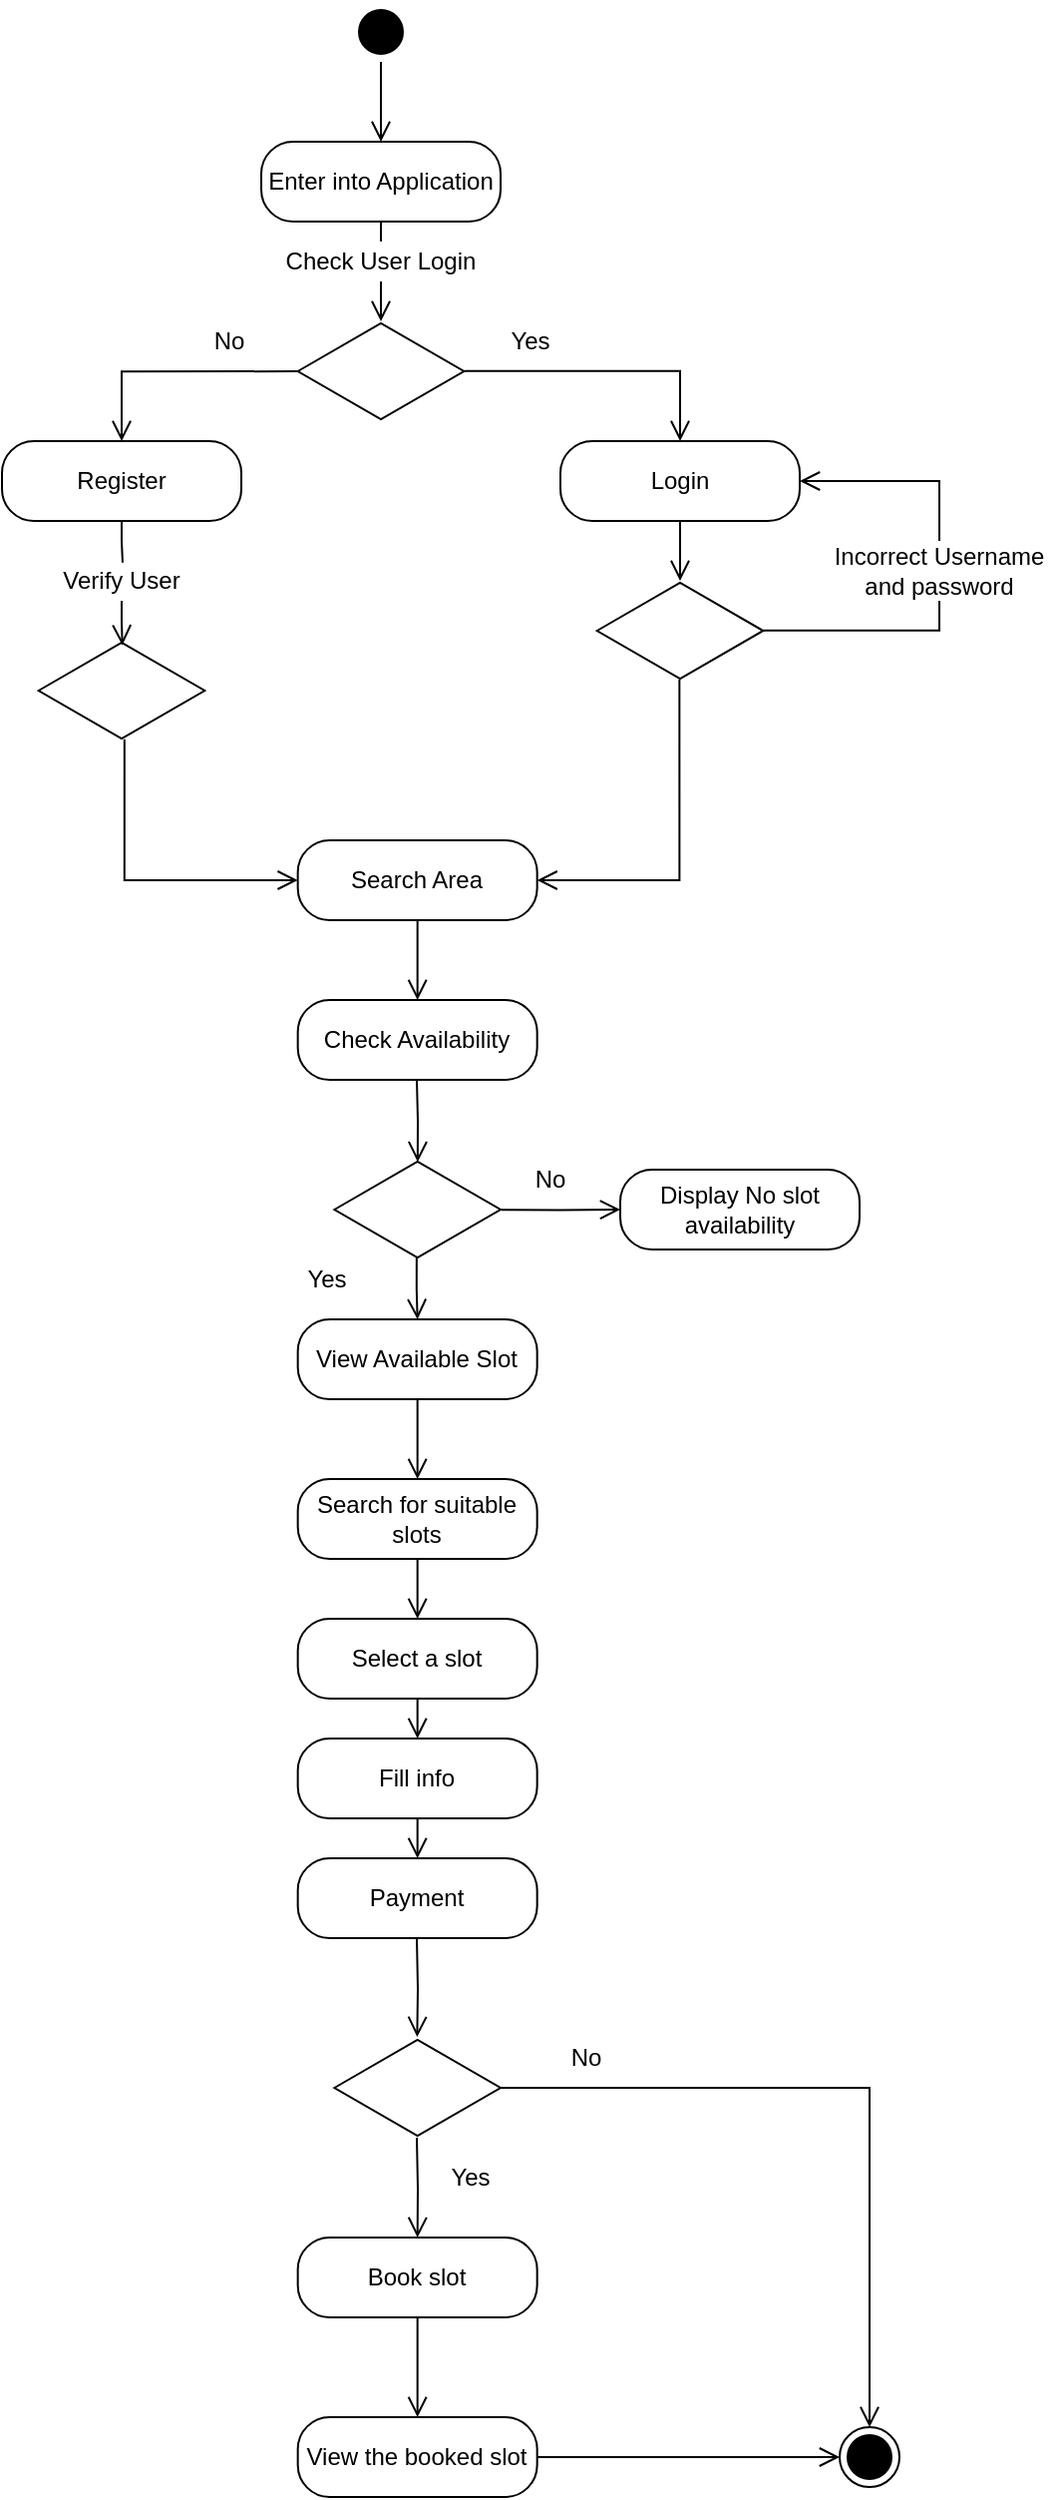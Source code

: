 <mxfile version="20.4.0" type="github">
  <diagram id="uE0wd6fe6isfQXGbURvr" name="Page-1">
    <mxGraphModel dx="520" dy="701" grid="1" gridSize="10" guides="1" tooltips="1" connect="1" arrows="1" fold="1" page="1" pageScale="1" pageWidth="3300" pageHeight="4681" math="0" shadow="0">
      <root>
        <mxCell id="0" />
        <mxCell id="1" parent="0" />
        <mxCell id="hHvPGeBcFVmDRbDqNKZQ-60" value="" style="edgeStyle=orthogonalEdgeStyle;html=1;verticalAlign=bottom;endArrow=open;endSize=8;strokeColor=#000000;rounded=0;entryX=1;entryY=0.5;entryDx=0;entryDy=0;exitX=0.998;exitY=0.497;exitDx=0;exitDy=0;exitPerimeter=0;" edge="1" parent="1" source="hHvPGeBcFVmDRbDqNKZQ-58" target="hHvPGeBcFVmDRbDqNKZQ-13">
          <mxGeometry relative="1" as="geometry">
            <mxPoint x="538.33" y="520" as="targetPoint" />
            <mxPoint x="609.672" y="419.5" as="sourcePoint" />
            <Array as="points">
              <mxPoint x="720" y="375" />
              <mxPoint x="720" y="300" />
            </Array>
          </mxGeometry>
        </mxCell>
        <mxCell id="hHvPGeBcFVmDRbDqNKZQ-1" value="" style="ellipse;html=1;shape=startState;fillColor=#000000;" vertex="1" parent="1">
          <mxGeometry x="425" y="60" width="30" height="30" as="geometry" />
        </mxCell>
        <mxCell id="hHvPGeBcFVmDRbDqNKZQ-2" value="" style="edgeStyle=orthogonalEdgeStyle;html=1;verticalAlign=bottom;endArrow=open;endSize=8;strokeColor=#000000;rounded=0;exitX=0.5;exitY=1;exitDx=0;exitDy=0;" edge="1" source="hHvPGeBcFVmDRbDqNKZQ-1" parent="1">
          <mxGeometry relative="1" as="geometry">
            <mxPoint x="440" y="130" as="targetPoint" />
          </mxGeometry>
        </mxCell>
        <mxCell id="hHvPGeBcFVmDRbDqNKZQ-3" value="Enter into Application" style="rounded=1;whiteSpace=wrap;html=1;arcSize=40;" vertex="1" parent="1">
          <mxGeometry x="380" y="130" width="120" height="40" as="geometry" />
        </mxCell>
        <mxCell id="hHvPGeBcFVmDRbDqNKZQ-4" value="" style="edgeStyle=orthogonalEdgeStyle;html=1;verticalAlign=bottom;endArrow=open;endSize=8;strokeColor=#000000;rounded=0;" edge="1" source="hHvPGeBcFVmDRbDqNKZQ-3" parent="1">
          <mxGeometry relative="1" as="geometry">
            <mxPoint x="440" y="220" as="targetPoint" />
          </mxGeometry>
        </mxCell>
        <mxCell id="hHvPGeBcFVmDRbDqNKZQ-9" value="" style="html=1;whiteSpace=wrap;aspect=fixed;shape=isoRectangle;" vertex="1" parent="1">
          <mxGeometry x="398.33" y="220" width="83.33" height="50" as="geometry" />
        </mxCell>
        <mxCell id="hHvPGeBcFVmDRbDqNKZQ-10" value="Register" style="rounded=1;whiteSpace=wrap;html=1;arcSize=40;" vertex="1" parent="1">
          <mxGeometry x="250" y="280" width="120" height="40" as="geometry" />
        </mxCell>
        <mxCell id="hHvPGeBcFVmDRbDqNKZQ-11" value="" style="edgeStyle=orthogonalEdgeStyle;html=1;verticalAlign=bottom;endArrow=open;endSize=8;strokeColor=#000000;rounded=0;entryX=0.5;entryY=0;entryDx=0;entryDy=0;exitX=-0.003;exitY=0.501;exitDx=0;exitDy=0;exitPerimeter=0;" edge="1" parent="1" source="hHvPGeBcFVmDRbDqNKZQ-9" target="hHvPGeBcFVmDRbDqNKZQ-10">
          <mxGeometry relative="1" as="geometry">
            <mxPoint x="450" y="230" as="targetPoint" />
            <mxPoint x="450" y="180" as="sourcePoint" />
          </mxGeometry>
        </mxCell>
        <mxCell id="hHvPGeBcFVmDRbDqNKZQ-13" value="Login" style="rounded=1;whiteSpace=wrap;html=1;arcSize=40;" vertex="1" parent="1">
          <mxGeometry x="530" y="280" width="120" height="40" as="geometry" />
        </mxCell>
        <mxCell id="hHvPGeBcFVmDRbDqNKZQ-14" value="" style="edgeStyle=orthogonalEdgeStyle;html=1;verticalAlign=bottom;endArrow=open;endSize=8;strokeColor=#000000;rounded=0;entryX=0.5;entryY=0;entryDx=0;entryDy=0;exitX=1.003;exitY=0.498;exitDx=0;exitDy=0;exitPerimeter=0;" edge="1" parent="1" source="hHvPGeBcFVmDRbDqNKZQ-9" target="hHvPGeBcFVmDRbDqNKZQ-13">
          <mxGeometry relative="1" as="geometry">
            <mxPoint x="450" y="230" as="targetPoint" />
            <mxPoint x="450" y="180" as="sourcePoint" />
          </mxGeometry>
        </mxCell>
        <mxCell id="hHvPGeBcFVmDRbDqNKZQ-16" value="" style="html=1;whiteSpace=wrap;aspect=fixed;shape=isoRectangle;" vertex="1" parent="1">
          <mxGeometry x="268.33" y="380" width="83.33" height="50" as="geometry" />
        </mxCell>
        <mxCell id="hHvPGeBcFVmDRbDqNKZQ-17" value="" style="edgeStyle=orthogonalEdgeStyle;html=1;verticalAlign=bottom;endArrow=open;endSize=8;strokeColor=#000000;rounded=0;exitX=0.5;exitY=1;exitDx=0;exitDy=0;entryX=0.504;entryY=0.045;entryDx=0;entryDy=0;entryPerimeter=0;startArrow=none;" edge="1" parent="1" source="hHvPGeBcFVmDRbDqNKZQ-19" target="hHvPGeBcFVmDRbDqNKZQ-16">
          <mxGeometry relative="1" as="geometry">
            <mxPoint x="450" y="230" as="targetPoint" />
            <mxPoint x="450" y="180" as="sourcePoint" />
          </mxGeometry>
        </mxCell>
        <mxCell id="hHvPGeBcFVmDRbDqNKZQ-19" value="Verify User" style="rounded=0;whiteSpace=wrap;html=1;fontColor=#000000;fillColor=#FFFFFF;strokeColor=none;" vertex="1" parent="1">
          <mxGeometry x="250" y="340" width="120" height="20" as="geometry" />
        </mxCell>
        <mxCell id="hHvPGeBcFVmDRbDqNKZQ-20" value="" style="edgeStyle=orthogonalEdgeStyle;html=1;verticalAlign=bottom;endArrow=none;endSize=8;strokeColor=#000000;rounded=0;exitX=0.5;exitY=1;exitDx=0;exitDy=0;entryX=0.504;entryY=0.045;entryDx=0;entryDy=0;entryPerimeter=0;" edge="1" parent="1" source="hHvPGeBcFVmDRbDqNKZQ-10" target="hHvPGeBcFVmDRbDqNKZQ-19">
          <mxGeometry relative="1" as="geometry">
            <mxPoint x="310.328" y="382.25" as="targetPoint" />
            <mxPoint x="310" y="320" as="sourcePoint" />
          </mxGeometry>
        </mxCell>
        <mxCell id="hHvPGeBcFVmDRbDqNKZQ-21" value="Check User Login" style="rounded=0;whiteSpace=wrap;html=1;fontColor=#000000;fillColor=#FFFFFF;strokeColor=none;" vertex="1" parent="1">
          <mxGeometry x="380" y="180" width="120" height="20" as="geometry" />
        </mxCell>
        <mxCell id="hHvPGeBcFVmDRbDqNKZQ-22" value="Yes" style="rounded=0;whiteSpace=wrap;html=1;fontColor=#000000;fillColor=#FFFFFF;strokeColor=none;" vertex="1" parent="1">
          <mxGeometry x="490" y="220" width="50" height="20" as="geometry" />
        </mxCell>
        <mxCell id="hHvPGeBcFVmDRbDqNKZQ-23" value="No" style="rounded=0;whiteSpace=wrap;html=1;fontColor=#000000;fillColor=#FFFFFF;strokeColor=none;" vertex="1" parent="1">
          <mxGeometry x="340" y="220" width="48.33" height="20" as="geometry" />
        </mxCell>
        <mxCell id="hHvPGeBcFVmDRbDqNKZQ-24" value="Search Area" style="rounded=1;whiteSpace=wrap;html=1;arcSize=40;" vertex="1" parent="1">
          <mxGeometry x="398.33" y="480" width="120" height="40" as="geometry" />
        </mxCell>
        <mxCell id="hHvPGeBcFVmDRbDqNKZQ-25" value="" style="edgeStyle=orthogonalEdgeStyle;html=1;verticalAlign=bottom;endArrow=open;endSize=8;strokeColor=#000000;rounded=0;entryX=0;entryY=0.5;entryDx=0;entryDy=0;exitX=0.517;exitY=0.987;exitDx=0;exitDy=0;exitPerimeter=0;" edge="1" parent="1" source="hHvPGeBcFVmDRbDqNKZQ-16" target="hHvPGeBcFVmDRbDqNKZQ-24">
          <mxGeometry relative="1" as="geometry">
            <mxPoint x="600" y="290" as="targetPoint" />
            <mxPoint x="491.91" y="254.9" as="sourcePoint" />
          </mxGeometry>
        </mxCell>
        <mxCell id="hHvPGeBcFVmDRbDqNKZQ-26" value="" style="edgeStyle=orthogonalEdgeStyle;html=1;verticalAlign=bottom;endArrow=open;endSize=8;strokeColor=#000000;rounded=0;entryX=1;entryY=0.5;entryDx=0;entryDy=0;exitX=0.496;exitY=0.99;exitDx=0;exitDy=0;exitPerimeter=0;" edge="1" parent="1" source="hHvPGeBcFVmDRbDqNKZQ-58" target="hHvPGeBcFVmDRbDqNKZQ-24">
          <mxGeometry relative="1" as="geometry">
            <mxPoint x="610" y="300" as="targetPoint" />
            <mxPoint x="590" y="400" as="sourcePoint" />
          </mxGeometry>
        </mxCell>
        <mxCell id="hHvPGeBcFVmDRbDqNKZQ-27" value="Check Availability" style="rounded=1;whiteSpace=wrap;html=1;arcSize=40;" vertex="1" parent="1">
          <mxGeometry x="398.33" y="560" width="120" height="40" as="geometry" />
        </mxCell>
        <mxCell id="hHvPGeBcFVmDRbDqNKZQ-28" value="" style="edgeStyle=orthogonalEdgeStyle;html=1;verticalAlign=bottom;endArrow=open;endSize=8;strokeColor=#000000;rounded=0;entryX=0.5;entryY=0;entryDx=0;entryDy=0;exitX=0.5;exitY=1;exitDx=0;exitDy=0;" edge="1" parent="1" source="hHvPGeBcFVmDRbDqNKZQ-24" target="hHvPGeBcFVmDRbDqNKZQ-27">
          <mxGeometry relative="1" as="geometry">
            <mxPoint x="528.33" y="510" as="targetPoint" />
            <mxPoint x="600" y="330" as="sourcePoint" />
          </mxGeometry>
        </mxCell>
        <mxCell id="hHvPGeBcFVmDRbDqNKZQ-29" value="" style="html=1;whiteSpace=wrap;aspect=fixed;shape=isoRectangle;" vertex="1" parent="1">
          <mxGeometry x="416.67" y="640" width="83.33" height="50" as="geometry" />
        </mxCell>
        <mxCell id="hHvPGeBcFVmDRbDqNKZQ-30" value="" style="edgeStyle=orthogonalEdgeStyle;html=1;verticalAlign=bottom;endArrow=open;endSize=8;strokeColor=#000000;rounded=0;entryX=0.501;entryY=0.022;entryDx=0;entryDy=0;entryPerimeter=0;" edge="1" parent="1" target="hHvPGeBcFVmDRbDqNKZQ-29">
          <mxGeometry relative="1" as="geometry">
            <mxPoint x="468.33" y="570" as="targetPoint" />
            <mxPoint x="458" y="600" as="sourcePoint" />
          </mxGeometry>
        </mxCell>
        <mxCell id="hHvPGeBcFVmDRbDqNKZQ-32" value="View Available Slot" style="rounded=1;whiteSpace=wrap;html=1;arcSize=40;" vertex="1" parent="1">
          <mxGeometry x="398.33" y="720" width="120" height="40" as="geometry" />
        </mxCell>
        <mxCell id="hHvPGeBcFVmDRbDqNKZQ-33" value="" style="edgeStyle=orthogonalEdgeStyle;html=1;verticalAlign=bottom;endArrow=open;endSize=8;strokeColor=#000000;rounded=0;entryX=0.5;entryY=0;entryDx=0;entryDy=0;exitX=0.495;exitY=0.971;exitDx=0;exitDy=0;exitPerimeter=0;" edge="1" parent="1" source="hHvPGeBcFVmDRbDqNKZQ-29" target="hHvPGeBcFVmDRbDqNKZQ-32">
          <mxGeometry relative="1" as="geometry">
            <mxPoint x="468.418" y="651.1" as="targetPoint" />
            <mxPoint x="458" y="690" as="sourcePoint" />
          </mxGeometry>
        </mxCell>
        <mxCell id="hHvPGeBcFVmDRbDqNKZQ-34" value="Yes" style="rounded=0;whiteSpace=wrap;html=1;fontColor=#000000;fillColor=#FFFFFF;strokeColor=none;" vertex="1" parent="1">
          <mxGeometry x="388.33" y="690" width="50" height="20" as="geometry" />
        </mxCell>
        <mxCell id="hHvPGeBcFVmDRbDqNKZQ-35" value="Display No slot availability" style="rounded=1;whiteSpace=wrap;html=1;arcSize=40;" vertex="1" parent="1">
          <mxGeometry x="560" y="645" width="120" height="40" as="geometry" />
        </mxCell>
        <mxCell id="hHvPGeBcFVmDRbDqNKZQ-37" value="" style="edgeStyle=orthogonalEdgeStyle;html=1;verticalAlign=bottom;endArrow=open;endSize=8;strokeColor=#000000;rounded=0;entryX=0;entryY=0.5;entryDx=0;entryDy=0;exitX=1.004;exitY=0.503;exitDx=0;exitDy=0;exitPerimeter=0;" edge="1" parent="1" source="hHvPGeBcFVmDRbDqNKZQ-29" target="hHvPGeBcFVmDRbDqNKZQ-35">
          <mxGeometry relative="1" as="geometry">
            <mxPoint x="468.418" y="651.1" as="targetPoint" />
            <mxPoint x="510" y="670" as="sourcePoint" />
          </mxGeometry>
        </mxCell>
        <mxCell id="hHvPGeBcFVmDRbDqNKZQ-38" value="Search for suitable slots" style="rounded=1;whiteSpace=wrap;html=1;arcSize=40;" vertex="1" parent="1">
          <mxGeometry x="398.33" y="800" width="120" height="40" as="geometry" />
        </mxCell>
        <mxCell id="hHvPGeBcFVmDRbDqNKZQ-39" value="" style="edgeStyle=orthogonalEdgeStyle;html=1;verticalAlign=bottom;endArrow=open;endSize=8;strokeColor=#000000;rounded=0;entryX=0.5;entryY=0;entryDx=0;entryDy=0;exitX=0.5;exitY=1;exitDx=0;exitDy=0;" edge="1" parent="1" source="hHvPGeBcFVmDRbDqNKZQ-32" target="hHvPGeBcFVmDRbDqNKZQ-38">
          <mxGeometry relative="1" as="geometry">
            <mxPoint x="468.33" y="730" as="targetPoint" />
            <mxPoint x="467.918" y="698.55" as="sourcePoint" />
          </mxGeometry>
        </mxCell>
        <mxCell id="hHvPGeBcFVmDRbDqNKZQ-40" value="No" style="rounded=0;whiteSpace=wrap;html=1;fontColor=#000000;fillColor=#FFFFFF;strokeColor=none;" vertex="1" parent="1">
          <mxGeometry x="500" y="640" width="50" height="20" as="geometry" />
        </mxCell>
        <mxCell id="hHvPGeBcFVmDRbDqNKZQ-41" value="Select a slot" style="rounded=1;whiteSpace=wrap;html=1;arcSize=40;" vertex="1" parent="1">
          <mxGeometry x="398.33" y="870" width="120" height="40" as="geometry" />
        </mxCell>
        <mxCell id="hHvPGeBcFVmDRbDqNKZQ-42" value="Fill info" style="rounded=1;whiteSpace=wrap;html=1;arcSize=40;" vertex="1" parent="1">
          <mxGeometry x="398.33" y="930" width="120" height="40" as="geometry" />
        </mxCell>
        <mxCell id="hHvPGeBcFVmDRbDqNKZQ-43" value="Payment" style="rounded=1;whiteSpace=wrap;html=1;arcSize=40;" vertex="1" parent="1">
          <mxGeometry x="398.33" y="990" width="120" height="40" as="geometry" />
        </mxCell>
        <mxCell id="hHvPGeBcFVmDRbDqNKZQ-44" value="Book slot" style="rounded=1;whiteSpace=wrap;html=1;arcSize=40;" vertex="1" parent="1">
          <mxGeometry x="398.33" y="1180" width="120" height="40" as="geometry" />
        </mxCell>
        <mxCell id="hHvPGeBcFVmDRbDqNKZQ-45" value="" style="edgeStyle=orthogonalEdgeStyle;html=1;verticalAlign=bottom;endArrow=open;endSize=8;strokeColor=#000000;rounded=0;entryX=0.5;entryY=0;entryDx=0;entryDy=0;exitX=0.5;exitY=1;exitDx=0;exitDy=0;" edge="1" parent="1" source="hHvPGeBcFVmDRbDqNKZQ-38" target="hHvPGeBcFVmDRbDqNKZQ-41">
          <mxGeometry relative="1" as="geometry">
            <mxPoint x="468.33" y="810" as="targetPoint" />
            <mxPoint x="458" y="840" as="sourcePoint" />
          </mxGeometry>
        </mxCell>
        <mxCell id="hHvPGeBcFVmDRbDqNKZQ-46" value="" style="edgeStyle=orthogonalEdgeStyle;html=1;verticalAlign=bottom;endArrow=open;endSize=8;strokeColor=#000000;rounded=0;entryX=0.5;entryY=0;entryDx=0;entryDy=0;exitX=0.5;exitY=1;exitDx=0;exitDy=0;" edge="1" parent="1" source="hHvPGeBcFVmDRbDqNKZQ-41" target="hHvPGeBcFVmDRbDqNKZQ-42">
          <mxGeometry relative="1" as="geometry">
            <mxPoint x="478.33" y="820" as="targetPoint" />
            <mxPoint x="478.33" y="780" as="sourcePoint" />
          </mxGeometry>
        </mxCell>
        <mxCell id="hHvPGeBcFVmDRbDqNKZQ-47" value="" style="edgeStyle=orthogonalEdgeStyle;html=1;verticalAlign=bottom;endArrow=open;endSize=8;strokeColor=#000000;rounded=0;entryX=0.5;entryY=0;entryDx=0;entryDy=0;exitX=0.5;exitY=1;exitDx=0;exitDy=0;" edge="1" parent="1" source="hHvPGeBcFVmDRbDqNKZQ-42" target="hHvPGeBcFVmDRbDqNKZQ-43">
          <mxGeometry relative="1" as="geometry">
            <mxPoint x="488.33" y="830" as="targetPoint" />
            <mxPoint x="488.33" y="790" as="sourcePoint" />
          </mxGeometry>
        </mxCell>
        <mxCell id="hHvPGeBcFVmDRbDqNKZQ-50" value="" style="edgeStyle=orthogonalEdgeStyle;html=1;verticalAlign=bottom;endArrow=open;endSize=8;strokeColor=#000000;rounded=0;exitX=0.5;exitY=1;exitDx=0;exitDy=0;entryX=0.5;entryY=0;entryDx=0;entryDy=0;" edge="1" parent="1" source="hHvPGeBcFVmDRbDqNKZQ-44" target="hHvPGeBcFVmDRbDqNKZQ-61">
          <mxGeometry relative="1" as="geometry">
            <mxPoint x="458" y="1120" as="targetPoint" />
            <mxPoint x="508.33" y="810" as="sourcePoint" />
          </mxGeometry>
        </mxCell>
        <mxCell id="hHvPGeBcFVmDRbDqNKZQ-52" value="Incorrect Username and password" style="whiteSpace=wrap;html=1;strokeColor=none;fillColor=#FFFFFF;" vertex="1" parent="1">
          <mxGeometry x="660" y="330" width="120" height="30" as="geometry" />
        </mxCell>
        <mxCell id="hHvPGeBcFVmDRbDqNKZQ-58" value="" style="html=1;whiteSpace=wrap;aspect=fixed;shape=isoRectangle;" vertex="1" parent="1">
          <mxGeometry x="548.34" y="350" width="83.33" height="50" as="geometry" />
        </mxCell>
        <mxCell id="hHvPGeBcFVmDRbDqNKZQ-59" value="" style="edgeStyle=orthogonalEdgeStyle;html=1;verticalAlign=bottom;endArrow=open;endSize=8;strokeColor=#000000;rounded=0;exitX=0.5;exitY=1;exitDx=0;exitDy=0;" edge="1" parent="1" source="hHvPGeBcFVmDRbDqNKZQ-13">
          <mxGeometry relative="1" as="geometry">
            <mxPoint x="590" y="350" as="targetPoint" />
            <mxPoint x="599.672" y="409.5" as="sourcePoint" />
          </mxGeometry>
        </mxCell>
        <mxCell id="hHvPGeBcFVmDRbDqNKZQ-61" value="View the booked slot" style="rounded=1;whiteSpace=wrap;html=1;arcSize=40;" vertex="1" parent="1">
          <mxGeometry x="398.33" y="1270" width="120" height="40" as="geometry" />
        </mxCell>
        <mxCell id="hHvPGeBcFVmDRbDqNKZQ-62" value="" style="html=1;whiteSpace=wrap;aspect=fixed;shape=isoRectangle;" vertex="1" parent="1">
          <mxGeometry x="416.67" y="1080" width="83.33" height="50" as="geometry" />
        </mxCell>
        <mxCell id="hHvPGeBcFVmDRbDqNKZQ-63" value="" style="edgeStyle=orthogonalEdgeStyle;html=1;verticalAlign=bottom;endArrow=open;endSize=8;strokeColor=#000000;rounded=0;entryX=0.498;entryY=-0.01;entryDx=0;entryDy=0;entryPerimeter=0;" edge="1" parent="1" target="hHvPGeBcFVmDRbDqNKZQ-62">
          <mxGeometry relative="1" as="geometry">
            <mxPoint x="468.33" y="1000" as="targetPoint" />
            <mxPoint x="458" y="1030" as="sourcePoint" />
          </mxGeometry>
        </mxCell>
        <mxCell id="hHvPGeBcFVmDRbDqNKZQ-64" value="" style="edgeStyle=orthogonalEdgeStyle;html=1;verticalAlign=bottom;endArrow=open;endSize=8;strokeColor=#000000;rounded=0;entryX=0.5;entryY=0;entryDx=0;entryDy=0;" edge="1" parent="1" target="hHvPGeBcFVmDRbDqNKZQ-44">
          <mxGeometry relative="1" as="geometry">
            <mxPoint x="478.33" y="1010" as="targetPoint" />
            <mxPoint x="458" y="1130" as="sourcePoint" />
          </mxGeometry>
        </mxCell>
        <mxCell id="hHvPGeBcFVmDRbDqNKZQ-65" value="Yes" style="rounded=0;whiteSpace=wrap;html=1;fontColor=#000000;fillColor=#FFFFFF;strokeColor=none;" vertex="1" parent="1">
          <mxGeometry x="460" y="1140" width="50" height="20" as="geometry" />
        </mxCell>
        <mxCell id="hHvPGeBcFVmDRbDqNKZQ-66" value="No" style="rounded=0;whiteSpace=wrap;html=1;fontColor=#000000;fillColor=#FFFFFF;strokeColor=none;" vertex="1" parent="1">
          <mxGeometry x="518.33" y="1080" width="50" height="20" as="geometry" />
        </mxCell>
        <mxCell id="hHvPGeBcFVmDRbDqNKZQ-67" value="" style="ellipse;html=1;shape=endState;fillColor=#000000;strokeColor=#000000;fontColor=#000000;" vertex="1" parent="1">
          <mxGeometry x="670" y="1275" width="30" height="30" as="geometry" />
        </mxCell>
        <mxCell id="hHvPGeBcFVmDRbDqNKZQ-68" value="" style="edgeStyle=orthogonalEdgeStyle;html=1;verticalAlign=bottom;endArrow=open;endSize=8;strokeColor=#000000;rounded=0;exitX=1;exitY=0.5;exitDx=0;exitDy=0;entryX=0;entryY=0.5;entryDx=0;entryDy=0;" edge="1" parent="1" source="hHvPGeBcFVmDRbDqNKZQ-61" target="hHvPGeBcFVmDRbDqNKZQ-67">
          <mxGeometry relative="1" as="geometry">
            <mxPoint x="468.33" y="1280" as="targetPoint" />
            <mxPoint x="468.33" y="1230" as="sourcePoint" />
          </mxGeometry>
        </mxCell>
        <mxCell id="hHvPGeBcFVmDRbDqNKZQ-69" value="" style="edgeStyle=orthogonalEdgeStyle;html=1;verticalAlign=bottom;endArrow=open;endSize=8;strokeColor=#000000;rounded=0;entryX=0.5;entryY=0;entryDx=0;entryDy=0;" edge="1" parent="1" source="hHvPGeBcFVmDRbDqNKZQ-62" target="hHvPGeBcFVmDRbDqNKZQ-67">
          <mxGeometry relative="1" as="geometry">
            <mxPoint x="468.33" y="1190.0" as="targetPoint" />
            <mxPoint x="468" y="1140" as="sourcePoint" />
          </mxGeometry>
        </mxCell>
      </root>
    </mxGraphModel>
  </diagram>
</mxfile>
